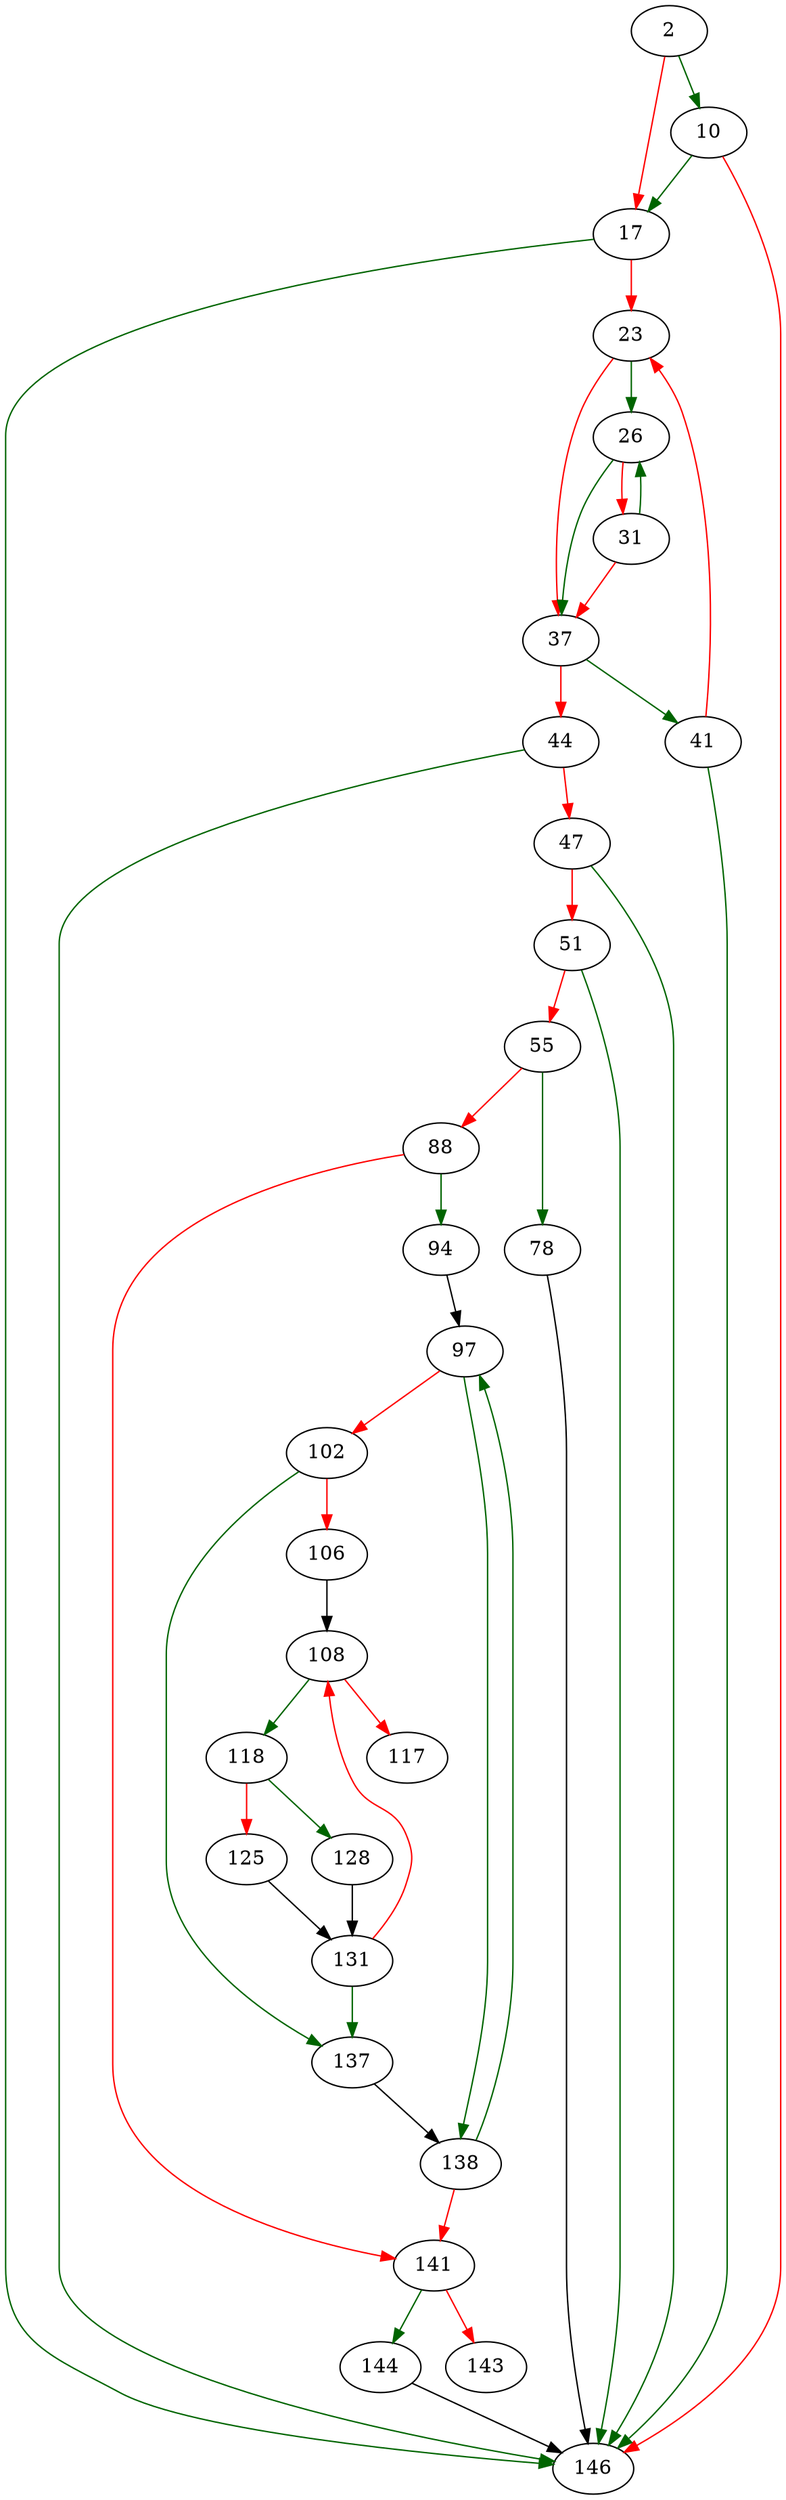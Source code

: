 strict digraph "hash_rehash" {
	// Node definitions.
	2 [entry=true];
	10;
	17;
	146;
	23;
	26;
	37;
	31;
	41;
	44;
	47;
	51;
	55;
	78;
	88;
	94;
	141;
	97;
	138;
	102;
	137;
	106;
	108;
	118;
	117;
	128;
	125;
	131;
	144;
	143;

	// Edge definitions.
	2 -> 10 [
		color=darkgreen
		cond=true
	];
	2 -> 17 [
		color=red
		cond=false
	];
	10 -> 17 [
		color=darkgreen
		cond=true
	];
	10 -> 146 [
		color=red
		cond=false
	];
	17 -> 146 [
		color=darkgreen
		cond=true
	];
	17 -> 23 [
		color=red
		cond=false
	];
	23 -> 26 [
		color=darkgreen
		cond=true
	];
	23 -> 37 [
		color=red
		cond=false
	];
	26 -> 37 [
		color=darkgreen
		cond=true
	];
	26 -> 31 [
		color=red
		cond=false
	];
	37 -> 41 [
		color=darkgreen
		cond=true
	];
	37 -> 44 [
		color=red
		cond=false
	];
	31 -> 26 [
		color=darkgreen
		cond=true
	];
	31 -> 37 [
		color=red
		cond=false
	];
	41 -> 146 [
		color=darkgreen
		cond=true
	];
	41 -> 23 [
		color=red
		cond=false
	];
	44 -> 146 [
		color=darkgreen
		cond=true
	];
	44 -> 47 [
		color=red
		cond=false
	];
	47 -> 146 [
		color=darkgreen
		cond=true
	];
	47 -> 51 [
		color=red
		cond=false
	];
	51 -> 146 [
		color=darkgreen
		cond=true
	];
	51 -> 55 [
		color=red
		cond=false
	];
	55 -> 78 [
		color=darkgreen
		cond=true
	];
	55 -> 88 [
		color=red
		cond=false
	];
	78 -> 146;
	88 -> 94 [
		color=darkgreen
		cond=true
	];
	88 -> 141 [
		color=red
		cond=false
	];
	94 -> 97;
	141 -> 144 [
		color=darkgreen
		cond=true
	];
	141 -> 143 [
		color=red
		cond=false
	];
	97 -> 138 [
		color=darkgreen
		cond=true
	];
	97 -> 102 [
		color=red
		cond=false
	];
	138 -> 141 [
		color=red
		cond=false
	];
	138 -> 97 [
		color=darkgreen
		cond=true
	];
	102 -> 137 [
		color=darkgreen
		cond=true
	];
	102 -> 106 [
		color=red
		cond=false
	];
	137 -> 138;
	106 -> 108;
	108 -> 118 [
		color=darkgreen
		cond=true
	];
	108 -> 117 [
		color=red
		cond=false
	];
	118 -> 128 [
		color=darkgreen
		cond=true
	];
	118 -> 125 [
		color=red
		cond=false
	];
	128 -> 131;
	125 -> 131;
	131 -> 137 [
		color=darkgreen
		cond=true
	];
	131 -> 108 [
		color=red
		cond=false
	];
	144 -> 146;
}